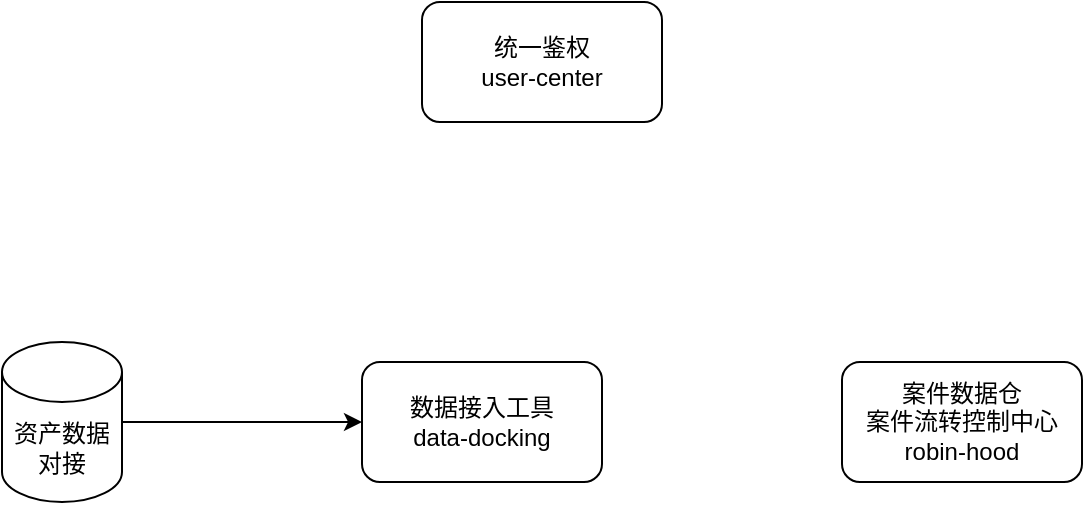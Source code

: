 <mxfile version="17.4.1" type="github">
  <diagram id="6Wr7HWto9CDt8bVIGJbJ" name="Page-1">
    <mxGraphModel dx="897" dy="589" grid="1" gridSize="10" guides="1" tooltips="1" connect="1" arrows="1" fold="1" page="1" pageScale="1" pageWidth="827" pageHeight="1169" math="0" shadow="0">
      <root>
        <mxCell id="0" />
        <mxCell id="1" parent="0" />
        <mxCell id="A0T9e2R4MkHRRVcpy_gM-1" value="统一鉴权&lt;br&gt;user-center" style="rounded=1;whiteSpace=wrap;html=1;" vertex="1" parent="1">
          <mxGeometry x="260" y="110" width="120" height="60" as="geometry" />
        </mxCell>
        <mxCell id="A0T9e2R4MkHRRVcpy_gM-2" value="数据接入工具&lt;br&gt;data-docking" style="rounded=1;whiteSpace=wrap;html=1;" vertex="1" parent="1">
          <mxGeometry x="230" y="290" width="120" height="60" as="geometry" />
        </mxCell>
        <mxCell id="A0T9e2R4MkHRRVcpy_gM-4" style="edgeStyle=orthogonalEdgeStyle;rounded=0;orthogonalLoop=1;jettySize=auto;html=1;entryX=0;entryY=0.5;entryDx=0;entryDy=0;" edge="1" parent="1" source="A0T9e2R4MkHRRVcpy_gM-3" target="A0T9e2R4MkHRRVcpy_gM-2">
          <mxGeometry relative="1" as="geometry" />
        </mxCell>
        <mxCell id="A0T9e2R4MkHRRVcpy_gM-3" value="资产数据对接" style="shape=cylinder3;whiteSpace=wrap;html=1;boundedLbl=1;backgroundOutline=1;size=15;" vertex="1" parent="1">
          <mxGeometry x="50" y="280" width="60" height="80" as="geometry" />
        </mxCell>
        <mxCell id="A0T9e2R4MkHRRVcpy_gM-5" value="案件数据仓&lt;br&gt;案件流转控制中心&lt;br&gt;robin-hood" style="rounded=1;whiteSpace=wrap;html=1;" vertex="1" parent="1">
          <mxGeometry x="470" y="290" width="120" height="60" as="geometry" />
        </mxCell>
      </root>
    </mxGraphModel>
  </diagram>
</mxfile>
